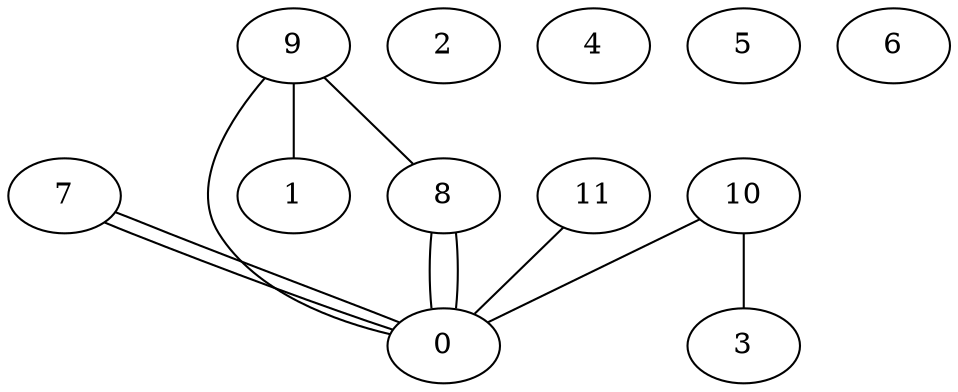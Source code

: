 graph G {
0;
1;
2;
3;
4;
5;
6;
7;
8;
9;
10;
11;
11--0 ;
10--3 ;
10--0 ;
9--8 ;
9--1 ;
9--0 ;
8--0 ;
8--0 ;
7--0 ;
7--0 ;
}
